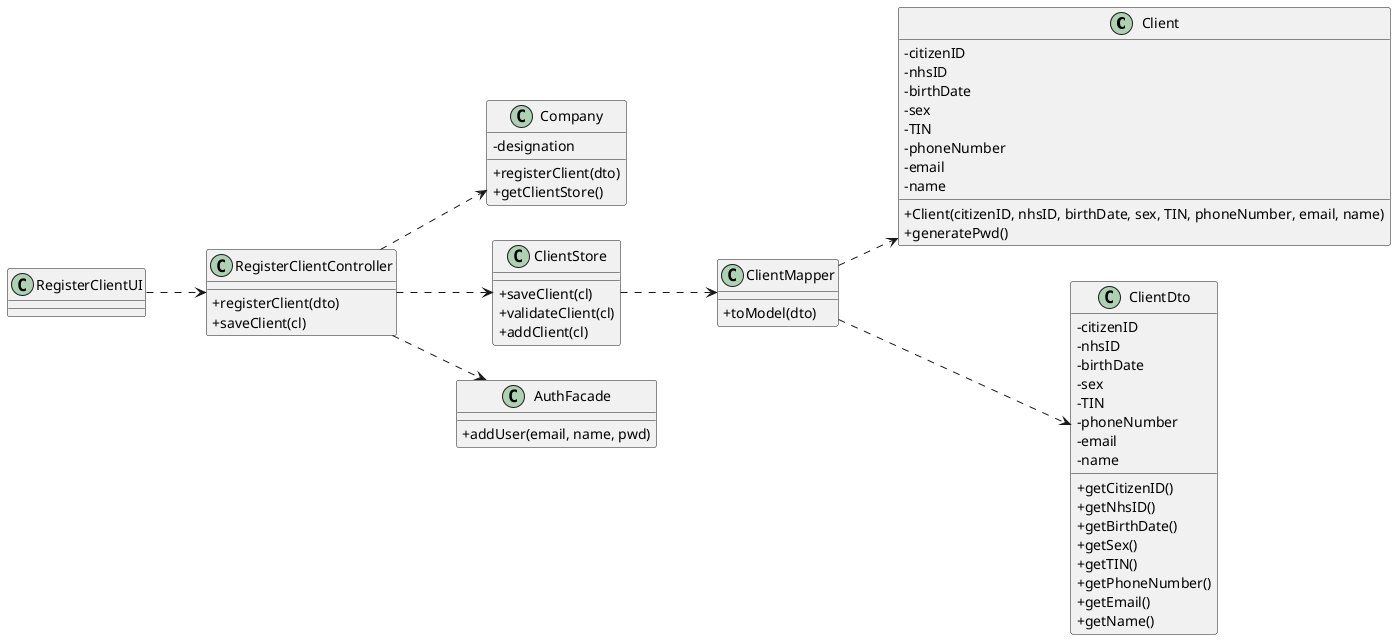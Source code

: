 @startuml
'https://plantuml.com/class-diagram

skinparam classAttributeIconSize 0
left to right direction

class "Client" as cl {
-citizenID
-nhsID
-birthDate
-sex
-TIN
-phoneNumber
-email
-name
+Client(citizenID, nhsID, birthDate, sex, TIN, phoneNumber, email, name)
+generatePwd()
}
class "RegisterClientController" as RCC {
+registerClient(dto)
+saveClient(cl)
}

class "Company" as C {
-designation
+registerClient(dto)
+getClientStore()
}

class "RegisterClientUI" as RCUI

class "ClientStore" as CS {
+saveClient(cl)
+validateClient(cl)
+addClient(cl)
}

class "AuthFacade" as AF {
+addUser(email, name, pwd)
}

class "ClientDto" as CDTO {
-citizenID
-nhsID
-birthDate
-sex
-TIN
-phoneNumber
-email
-name
+getCitizenID()
+getNhsID()
+getBirthDate()
+getSex()
+getTIN()
+getPhoneNumber()
+getEmail()
+getName()
}

class "ClientMapper" as CM {
+toModel(dto)
}

RCUI ..> RCC
RCC ..> C
RCC ..> CS
CS ..> CM
CM ..> CDTO
CM ..> cl
RCC ..> AF


@enduml